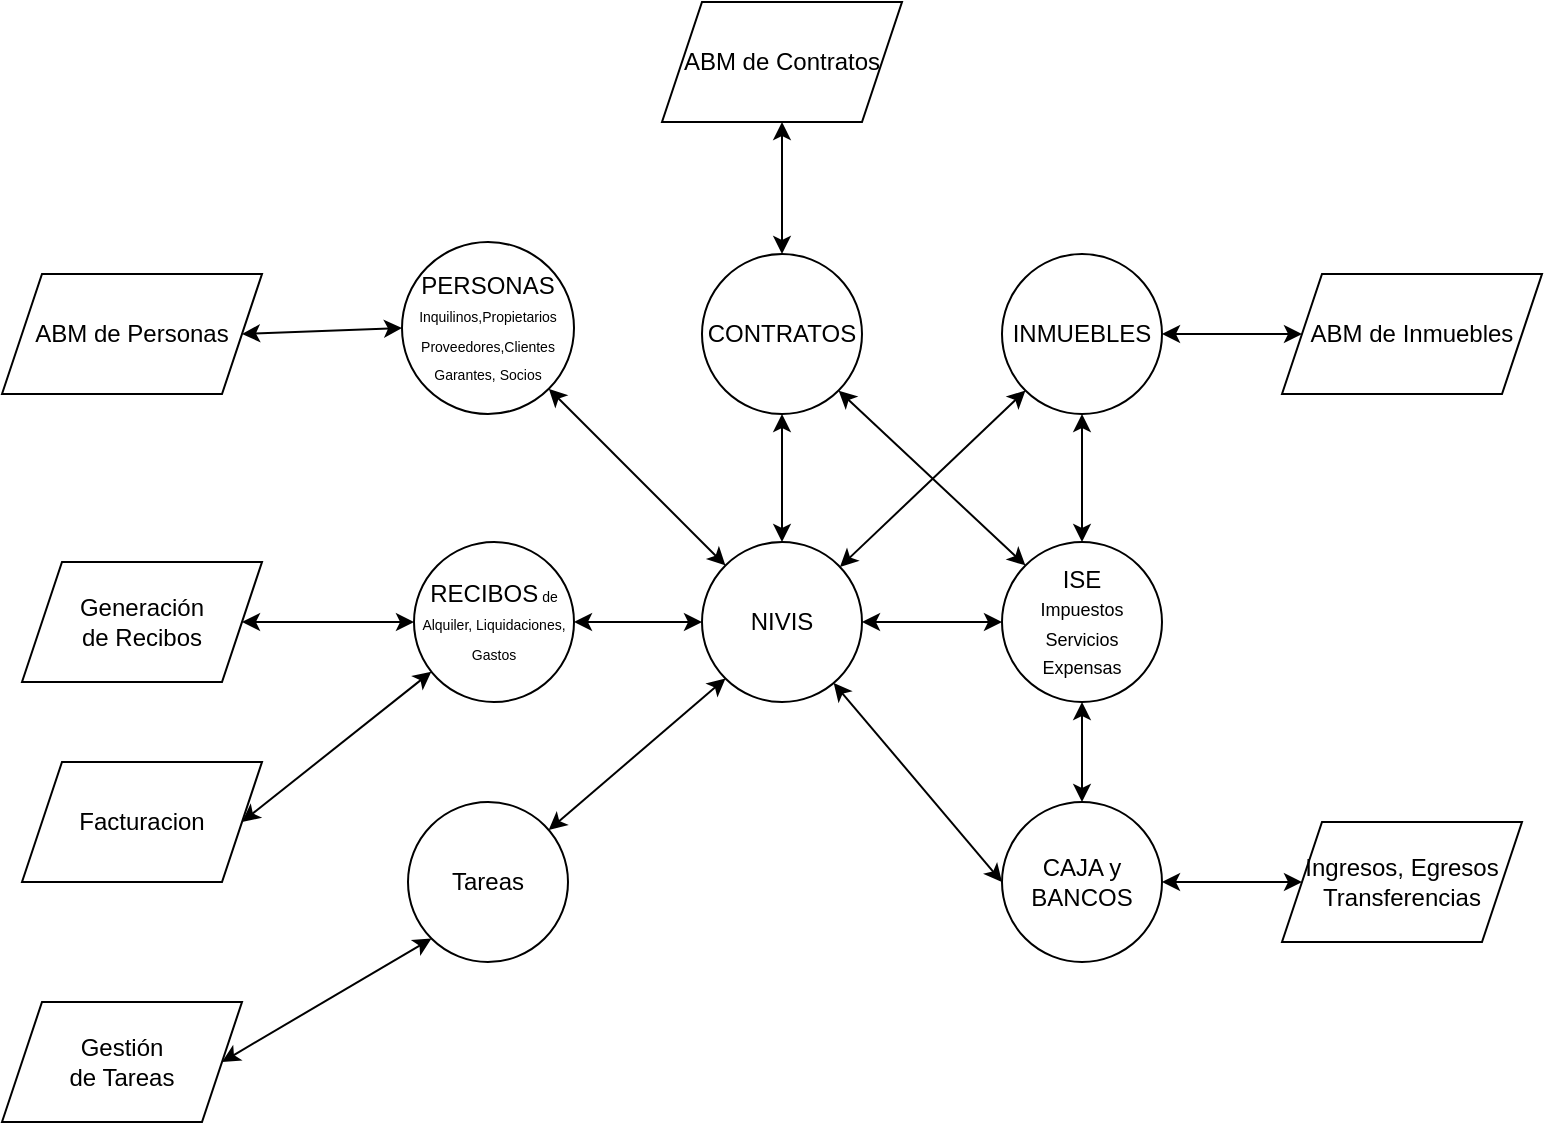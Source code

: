 <mxfile version="25.0.3">
  <diagram name="Página-1" id="F7Wb7HpxGwJk1ctktUH0">
    <mxGraphModel dx="538" dy="406" grid="1" gridSize="10" guides="1" tooltips="1" connect="1" arrows="1" fold="1" page="1" pageScale="1" pageWidth="827" pageHeight="1169" math="0" shadow="0">
      <root>
        <mxCell id="0" />
        <mxCell id="1" parent="0" />
        <mxCell id="AWFAfmPAa34jloLX7xLJ-1" value="&lt;div&gt;PERSONAS&lt;/div&gt;&lt;div&gt;&lt;font style=&quot;font-size: 7px;&quot;&gt;Inquilinos,Propietarios&lt;/font&gt;&lt;/div&gt;&lt;div&gt;&lt;font style=&quot;font-size: 7px;&quot;&gt;Proveedores,Clientes&lt;/font&gt;&lt;/div&gt;&lt;div&gt;&lt;font style=&quot;font-size: 7px;&quot;&gt;Garantes, Socios&lt;/font&gt;&lt;br&gt;&lt;/div&gt;" style="ellipse;whiteSpace=wrap;html=1;aspect=fixed;" vertex="1" parent="1">
          <mxGeometry x="230" y="150" width="86" height="86" as="geometry" />
        </mxCell>
        <mxCell id="AWFAfmPAa34jloLX7xLJ-2" value="&lt;div&gt;ABM de Personas&lt;/div&gt;" style="shape=parallelogram;perimeter=parallelogramPerimeter;whiteSpace=wrap;html=1;fixedSize=1;" vertex="1" parent="1">
          <mxGeometry x="30" y="166" width="130" height="60" as="geometry" />
        </mxCell>
        <mxCell id="AWFAfmPAa34jloLX7xLJ-3" value="" style="endArrow=classic;startArrow=classic;html=1;rounded=0;entryX=0;entryY=0.5;entryDx=0;entryDy=0;exitX=1;exitY=0.5;exitDx=0;exitDy=0;" edge="1" parent="1" source="AWFAfmPAa34jloLX7xLJ-2" target="AWFAfmPAa34jloLX7xLJ-1">
          <mxGeometry width="50" height="50" relative="1" as="geometry">
            <mxPoint x="150" y="196" as="sourcePoint" />
            <mxPoint x="200" y="146" as="targetPoint" />
          </mxGeometry>
        </mxCell>
        <mxCell id="AWFAfmPAa34jloLX7xLJ-4" value="INMUEBLES" style="ellipse;whiteSpace=wrap;html=1;aspect=fixed;" vertex="1" parent="1">
          <mxGeometry x="530" y="156" width="80" height="80" as="geometry" />
        </mxCell>
        <mxCell id="AWFAfmPAa34jloLX7xLJ-5" value="&lt;div&gt;ABM de Inmuebles&lt;/div&gt;" style="shape=parallelogram;perimeter=parallelogramPerimeter;whiteSpace=wrap;html=1;fixedSize=1;" vertex="1" parent="1">
          <mxGeometry x="670" y="166" width="130" height="60" as="geometry" />
        </mxCell>
        <mxCell id="AWFAfmPAa34jloLX7xLJ-6" value="" style="endArrow=classic;startArrow=classic;html=1;rounded=0;entryX=0;entryY=0.5;entryDx=0;entryDy=0;exitX=1;exitY=0.5;exitDx=0;exitDy=0;" edge="1" parent="1" source="AWFAfmPAa34jloLX7xLJ-4" target="AWFAfmPAa34jloLX7xLJ-5">
          <mxGeometry width="50" height="50" relative="1" as="geometry">
            <mxPoint x="390" y="296" as="sourcePoint" />
            <mxPoint x="440" y="246" as="targetPoint" />
          </mxGeometry>
        </mxCell>
        <mxCell id="AWFAfmPAa34jloLX7xLJ-7" value="CONTRATOS" style="ellipse;whiteSpace=wrap;html=1;aspect=fixed;" vertex="1" parent="1">
          <mxGeometry x="380" y="156" width="80" height="80" as="geometry" />
        </mxCell>
        <mxCell id="AWFAfmPAa34jloLX7xLJ-8" value="&lt;div&gt;ABM de Contratos&lt;/div&gt;" style="shape=parallelogram;perimeter=parallelogramPerimeter;whiteSpace=wrap;html=1;fixedSize=1;" vertex="1" parent="1">
          <mxGeometry x="360" y="30" width="120" height="60" as="geometry" />
        </mxCell>
        <mxCell id="AWFAfmPAa34jloLX7xLJ-9" value="" style="endArrow=classic;startArrow=classic;html=1;rounded=0;entryX=0.5;entryY=1;entryDx=0;entryDy=0;" edge="1" parent="1" source="AWFAfmPAa34jloLX7xLJ-7" target="AWFAfmPAa34jloLX7xLJ-8">
          <mxGeometry width="50" height="50" relative="1" as="geometry">
            <mxPoint x="390" y="200" as="sourcePoint" />
            <mxPoint x="440" y="150" as="targetPoint" />
          </mxGeometry>
        </mxCell>
        <mxCell id="AWFAfmPAa34jloLX7xLJ-10" value="" style="endArrow=classic;startArrow=classic;html=1;rounded=0;" edge="1" parent="1" source="AWFAfmPAa34jloLX7xLJ-1" target="AWFAfmPAa34jloLX7xLJ-18">
          <mxGeometry width="50" height="50" relative="1" as="geometry">
            <mxPoint x="390" y="220" as="sourcePoint" />
            <mxPoint x="440" y="170" as="targetPoint" />
          </mxGeometry>
        </mxCell>
        <mxCell id="AWFAfmPAa34jloLX7xLJ-11" value="" style="endArrow=classic;startArrow=classic;html=1;rounded=0;entryX=0;entryY=1;entryDx=0;entryDy=0;" edge="1" parent="1" source="AWFAfmPAa34jloLX7xLJ-18" target="AWFAfmPAa34jloLX7xLJ-4">
          <mxGeometry width="50" height="50" relative="1" as="geometry">
            <mxPoint x="390" y="220" as="sourcePoint" />
            <mxPoint x="440" y="170" as="targetPoint" />
          </mxGeometry>
        </mxCell>
        <mxCell id="AWFAfmPAa34jloLX7xLJ-12" value="CAJA y BANCOS" style="ellipse;whiteSpace=wrap;html=1;aspect=fixed;" vertex="1" parent="1">
          <mxGeometry x="530" y="430" width="80" height="80" as="geometry" />
        </mxCell>
        <mxCell id="AWFAfmPAa34jloLX7xLJ-13" value="&lt;div&gt;Ingresos, Egresos&lt;/div&gt;&lt;div&gt;Transferencias&lt;br&gt;&lt;/div&gt;" style="shape=parallelogram;perimeter=parallelogramPerimeter;whiteSpace=wrap;html=1;fixedSize=1;" vertex="1" parent="1">
          <mxGeometry x="670" y="440" width="120" height="60" as="geometry" />
        </mxCell>
        <mxCell id="AWFAfmPAa34jloLX7xLJ-14" value="" style="endArrow=classic;startArrow=classic;html=1;rounded=0;entryX=0;entryY=0.5;entryDx=0;entryDy=0;exitX=1;exitY=0.5;exitDx=0;exitDy=0;" edge="1" parent="1" source="AWFAfmPAa34jloLX7xLJ-12" target="AWFAfmPAa34jloLX7xLJ-13">
          <mxGeometry width="50" height="50" relative="1" as="geometry">
            <mxPoint x="390" y="370" as="sourcePoint" />
            <mxPoint x="440" y="320" as="targetPoint" />
          </mxGeometry>
        </mxCell>
        <mxCell id="AWFAfmPAa34jloLX7xLJ-15" value="&lt;div&gt;RECIBOS&lt;font style=&quot;font-size: 7px;&quot;&gt; de&lt;br&gt;&lt;/font&gt;&lt;/div&gt;&lt;div&gt;&lt;font style=&quot;font-size: 7px;&quot;&gt;Alquiler, Liquidaciones, Gastos&lt;/font&gt;&lt;br&gt;&lt;/div&gt;" style="ellipse;whiteSpace=wrap;html=1;aspect=fixed;" vertex="1" parent="1">
          <mxGeometry x="236" y="300" width="80" height="80" as="geometry" />
        </mxCell>
        <mxCell id="AWFAfmPAa34jloLX7xLJ-16" value="&lt;div&gt;Generación&lt;/div&gt;&lt;div&gt;de Recibos&lt;br&gt;&lt;/div&gt;" style="shape=parallelogram;perimeter=parallelogramPerimeter;whiteSpace=wrap;html=1;fixedSize=1;" vertex="1" parent="1">
          <mxGeometry x="40" y="310" width="120" height="60" as="geometry" />
        </mxCell>
        <mxCell id="AWFAfmPAa34jloLX7xLJ-17" value="" style="endArrow=classic;startArrow=classic;html=1;rounded=0;exitX=1;exitY=0.5;exitDx=0;exitDy=0;entryX=0;entryY=0.5;entryDx=0;entryDy=0;" edge="1" parent="1" source="AWFAfmPAa34jloLX7xLJ-16" target="AWFAfmPAa34jloLX7xLJ-15">
          <mxGeometry width="50" height="50" relative="1" as="geometry">
            <mxPoint x="390" y="280" as="sourcePoint" />
            <mxPoint x="440" y="230" as="targetPoint" />
          </mxGeometry>
        </mxCell>
        <mxCell id="AWFAfmPAa34jloLX7xLJ-18" value="NIVIS" style="ellipse;whiteSpace=wrap;html=1;aspect=fixed;" vertex="1" parent="1">
          <mxGeometry x="380" y="300" width="80" height="80" as="geometry" />
        </mxCell>
        <mxCell id="AWFAfmPAa34jloLX7xLJ-20" value="" style="endArrow=classic;startArrow=classic;html=1;rounded=0;exitX=0.5;exitY=0;exitDx=0;exitDy=0;entryX=0.5;entryY=1;entryDx=0;entryDy=0;" edge="1" parent="1" source="AWFAfmPAa34jloLX7xLJ-18" target="AWFAfmPAa34jloLX7xLJ-7">
          <mxGeometry width="50" height="50" relative="1" as="geometry">
            <mxPoint x="390" y="280" as="sourcePoint" />
            <mxPoint x="440" y="230" as="targetPoint" />
          </mxGeometry>
        </mxCell>
        <mxCell id="AWFAfmPAa34jloLX7xLJ-21" value="" style="endArrow=classic;startArrow=classic;html=1;rounded=0;exitX=1;exitY=0.5;exitDx=0;exitDy=0;entryX=0;entryY=0.5;entryDx=0;entryDy=0;" edge="1" parent="1" source="AWFAfmPAa34jloLX7xLJ-15" target="AWFAfmPAa34jloLX7xLJ-18">
          <mxGeometry width="50" height="50" relative="1" as="geometry">
            <mxPoint x="390" y="280" as="sourcePoint" />
            <mxPoint x="440" y="230" as="targetPoint" />
          </mxGeometry>
        </mxCell>
        <mxCell id="AWFAfmPAa34jloLX7xLJ-22" value="" style="endArrow=classic;startArrow=classic;html=1;rounded=0;entryX=0;entryY=0.5;entryDx=0;entryDy=0;" edge="1" parent="1" source="AWFAfmPAa34jloLX7xLJ-18" target="AWFAfmPAa34jloLX7xLJ-12">
          <mxGeometry width="50" height="50" relative="1" as="geometry">
            <mxPoint x="390" y="280" as="sourcePoint" />
            <mxPoint x="440" y="230" as="targetPoint" />
          </mxGeometry>
        </mxCell>
        <mxCell id="AWFAfmPAa34jloLX7xLJ-24" value="Facturacion" style="shape=parallelogram;perimeter=parallelogramPerimeter;whiteSpace=wrap;html=1;fixedSize=1;" vertex="1" parent="1">
          <mxGeometry x="40" y="410" width="120" height="60" as="geometry" />
        </mxCell>
        <mxCell id="AWFAfmPAa34jloLX7xLJ-25" value="" style="endArrow=classic;startArrow=classic;html=1;rounded=0;exitX=1;exitY=0.5;exitDx=0;exitDy=0;" edge="1" parent="1" source="AWFAfmPAa34jloLX7xLJ-24" target="AWFAfmPAa34jloLX7xLJ-15">
          <mxGeometry width="50" height="50" relative="1" as="geometry">
            <mxPoint x="190" y="440" as="sourcePoint" />
            <mxPoint x="240" y="390" as="targetPoint" />
          </mxGeometry>
        </mxCell>
        <mxCell id="AWFAfmPAa34jloLX7xLJ-26" value="&lt;div&gt;ISE&lt;/div&gt;&lt;div&gt;&lt;font style=&quot;font-size: 9px;&quot;&gt;Impuestos&lt;/font&gt;&lt;/div&gt;&lt;div&gt;&lt;font style=&quot;font-size: 9px;&quot;&gt;Servicios&lt;/font&gt;&lt;/div&gt;&lt;div&gt;&lt;font style=&quot;font-size: 9px;&quot;&gt;Expensas&lt;/font&gt;&lt;br&gt;&lt;/div&gt;" style="ellipse;whiteSpace=wrap;html=1;aspect=fixed;" vertex="1" parent="1">
          <mxGeometry x="530" y="300" width="80" height="80" as="geometry" />
        </mxCell>
        <mxCell id="AWFAfmPAa34jloLX7xLJ-27" value="" style="endArrow=classic;startArrow=classic;html=1;rounded=0;entryX=0;entryY=0.5;entryDx=0;entryDy=0;" edge="1" parent="1" target="AWFAfmPAa34jloLX7xLJ-26">
          <mxGeometry width="50" height="50" relative="1" as="geometry">
            <mxPoint x="460" y="340" as="sourcePoint" />
            <mxPoint x="440" y="350" as="targetPoint" />
          </mxGeometry>
        </mxCell>
        <mxCell id="AWFAfmPAa34jloLX7xLJ-28" value="" style="endArrow=classic;startArrow=classic;html=1;rounded=0;entryX=1;entryY=1;entryDx=0;entryDy=0;exitX=0;exitY=0;exitDx=0;exitDy=0;" edge="1" parent="1" source="AWFAfmPAa34jloLX7xLJ-26" target="AWFAfmPAa34jloLX7xLJ-7">
          <mxGeometry width="50" height="50" relative="1" as="geometry">
            <mxPoint x="390" y="400" as="sourcePoint" />
            <mxPoint x="440" y="350" as="targetPoint" />
          </mxGeometry>
        </mxCell>
        <mxCell id="AWFAfmPAa34jloLX7xLJ-29" value="" style="endArrow=classic;startArrow=classic;html=1;rounded=0;entryX=0.5;entryY=1;entryDx=0;entryDy=0;" edge="1" parent="1" source="AWFAfmPAa34jloLX7xLJ-26" target="AWFAfmPAa34jloLX7xLJ-4">
          <mxGeometry width="50" height="50" relative="1" as="geometry">
            <mxPoint x="390" y="400" as="sourcePoint" />
            <mxPoint x="440" y="350" as="targetPoint" />
          </mxGeometry>
        </mxCell>
        <mxCell id="AWFAfmPAa34jloLX7xLJ-30" value="" style="endArrow=classic;startArrow=classic;html=1;rounded=0;entryX=0.5;entryY=1;entryDx=0;entryDy=0;exitX=0.5;exitY=0;exitDx=0;exitDy=0;" edge="1" parent="1" source="AWFAfmPAa34jloLX7xLJ-12" target="AWFAfmPAa34jloLX7xLJ-26">
          <mxGeometry width="50" height="50" relative="1" as="geometry">
            <mxPoint x="390" y="400" as="sourcePoint" />
            <mxPoint x="440" y="350" as="targetPoint" />
          </mxGeometry>
        </mxCell>
        <mxCell id="AWFAfmPAa34jloLX7xLJ-31" value="Tareas" style="ellipse;whiteSpace=wrap;html=1;aspect=fixed;" vertex="1" parent="1">
          <mxGeometry x="233" y="430" width="80" height="80" as="geometry" />
        </mxCell>
        <mxCell id="AWFAfmPAa34jloLX7xLJ-32" value="" style="endArrow=classic;startArrow=classic;html=1;rounded=0;entryX=0;entryY=1;entryDx=0;entryDy=0;" edge="1" parent="1" source="AWFAfmPAa34jloLX7xLJ-31" target="AWFAfmPAa34jloLX7xLJ-18">
          <mxGeometry width="50" height="50" relative="1" as="geometry">
            <mxPoint x="360" y="470" as="sourcePoint" />
            <mxPoint x="410" y="420" as="targetPoint" />
          </mxGeometry>
        </mxCell>
        <mxCell id="AWFAfmPAa34jloLX7xLJ-33" value="&lt;div&gt;Gestión&lt;/div&gt;&lt;div&gt;de Tareas&lt;br&gt;&lt;/div&gt;" style="shape=parallelogram;perimeter=parallelogramPerimeter;whiteSpace=wrap;html=1;fixedSize=1;" vertex="1" parent="1">
          <mxGeometry x="30" y="530" width="120" height="60" as="geometry" />
        </mxCell>
        <mxCell id="AWFAfmPAa34jloLX7xLJ-34" value="" style="endArrow=classic;startArrow=classic;html=1;rounded=0;entryX=0;entryY=1;entryDx=0;entryDy=0;exitX=1;exitY=0.5;exitDx=0;exitDy=0;" edge="1" parent="1" source="AWFAfmPAa34jloLX7xLJ-33" target="AWFAfmPAa34jloLX7xLJ-31">
          <mxGeometry width="50" height="50" relative="1" as="geometry">
            <mxPoint x="230" y="580" as="sourcePoint" />
            <mxPoint x="280" y="530" as="targetPoint" />
          </mxGeometry>
        </mxCell>
      </root>
    </mxGraphModel>
  </diagram>
</mxfile>
